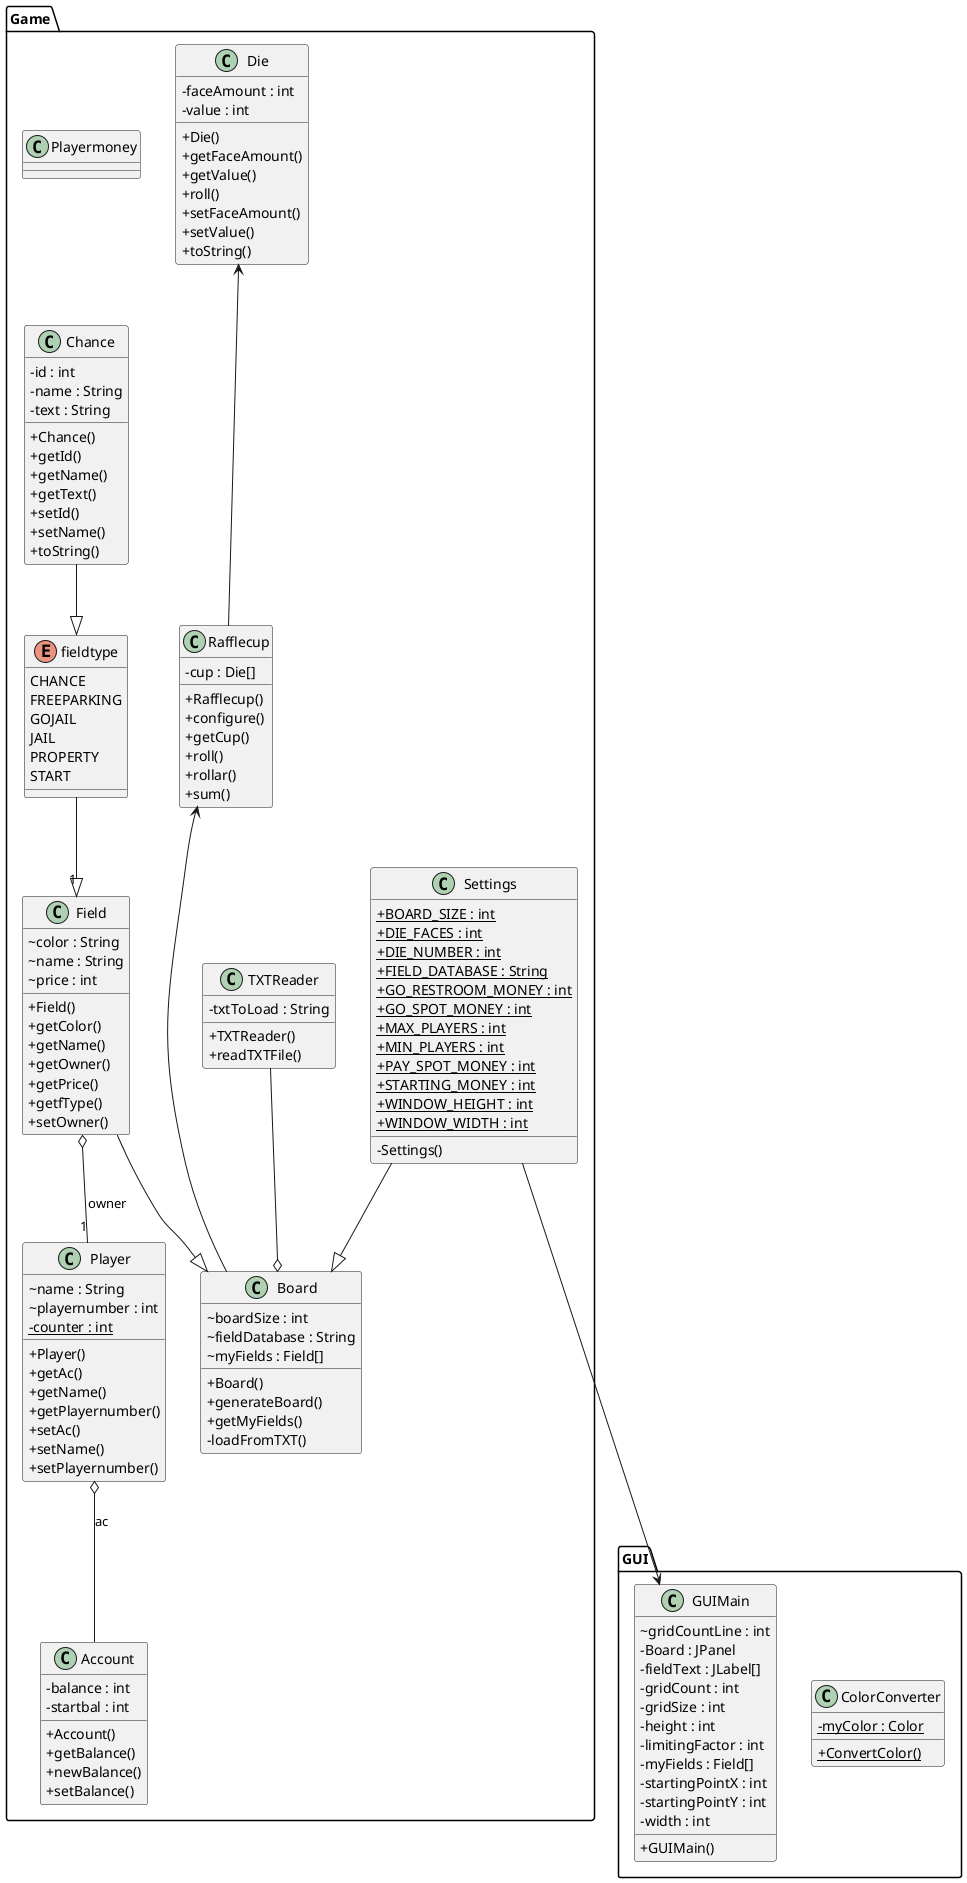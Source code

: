 @startuml

skinparam classAttributeIconSize 0

  namespace Game {
    class Game.Account {
        - balance : int
        - startbal : int
        + Account()
        + getBalance()
        + newBalance()
        + setBalance()
    }
  }
  namespace Game {
    class Game.Board {
        ~ boardSize : int
        ~ fieldDatabase : String
        ~ myFields : Field[]
        + Board()
        + generateBoard()
        + getMyFields()
        - loadFromTXT()
    }
  }

  namespace Game {
    class Game.Chance {
        - id : int
        - name : String
        - text : String
        + Chance()
        + getId()
        + getName()
        + getText()
        + setId()
        + setName()
        + toString()
    }
  }

  namespace Game {
    class Game.Die {
        - faceAmount : int
        - value : int
        + Die()
        + getFaceAmount()
        + getValue()
        + roll()
        + setFaceAmount()
        + setValue()
        + toString()
    }
  }

  namespace Game {
    class Game.Field {
        ~ color : String
        ~ name : String
        ~ price : int
        + Field()
        + getColor()
        + getName()
        + getOwner()
        + getPrice()
        + getfType()
        + setOwner()
    }
  }

  namespace Game {
    enum fieldtype {
      CHANCE
      FREEPARKING
      GOJAIL
      JAIL
      PROPERTY
      START
    }
  }

  namespace Game {
    class Game.Player {
        ~ name : String
        ~ playernumber : int
        {static} - counter : int
        + Player()
        + getAc()
        + getName()
        + getPlayernumber()
        + setAc()
        + setName()
        + setPlayernumber()
    }
  }

  namespace Game {
    class Game.Rafflecup {
        - cup : Die[]
        + Rafflecup()
        + configure()
        + getCup()
        + roll()
        + rollar()
        + sum()
    }
  }

  namespace Game {
    class Game.Settings {
        {static} + BOARD_SIZE : int
        {static} + DIE_FACES : int
        {static} + DIE_NUMBER : int
        {static} + FIELD_DATABASE : String
        {static} + GO_RESTROOM_MONEY : int
        {static} + GO_SPOT_MONEY : int
        {static} + MAX_PLAYERS : int
        {static} + MIN_PLAYERS : int
        {static} + PAY_SPOT_MONEY : int
        {static} + STARTING_MONEY : int
        {static} + WINDOW_HEIGHT : int
        {static} + WINDOW_WIDTH : int
        - Settings()
    }
  }

  namespace Game {
    class Game.TXTReader {
        - txtToLoad : String
        + TXTReader()
        + readTXTFile()
    }
  }
namespace Game {
class Game.Playermoney

}
  namespace GUI {
      class GUI.ColorConverter {
          {static} - myColor : Color
          {static} + ConvertColor()
      }
    }

    namespace GUI {
      class GUI.GUIMain {
          ~ gridCountLine : int
          - Board : JPanel
          - fieldText : JLabel[]
          - gridCount : int
          - gridSize : int
          - height : int
          - limitingFactor : int
          - myFields : Field[]
          - startingPointX : int
          - startingPointY : int
          - width : int
          + GUIMain()
      }
    }

  Game.Field o-- "1" Game.Player : owner

  Game.Player o-- Game.Account : ac
    Game.Field --|> Game.Board
    Game.Settings --|> Game.Board
Game.Die <--- Game.Rafflecup
Game.fieldtype --|> "1" Game.Field
Game.Settings ---> GUI.GUIMain
Game.Chance --|> Game.fieldtype
Game.TXTReader --o Game.Board
Game.Rafflecup <--- Game.Board



@enduml
